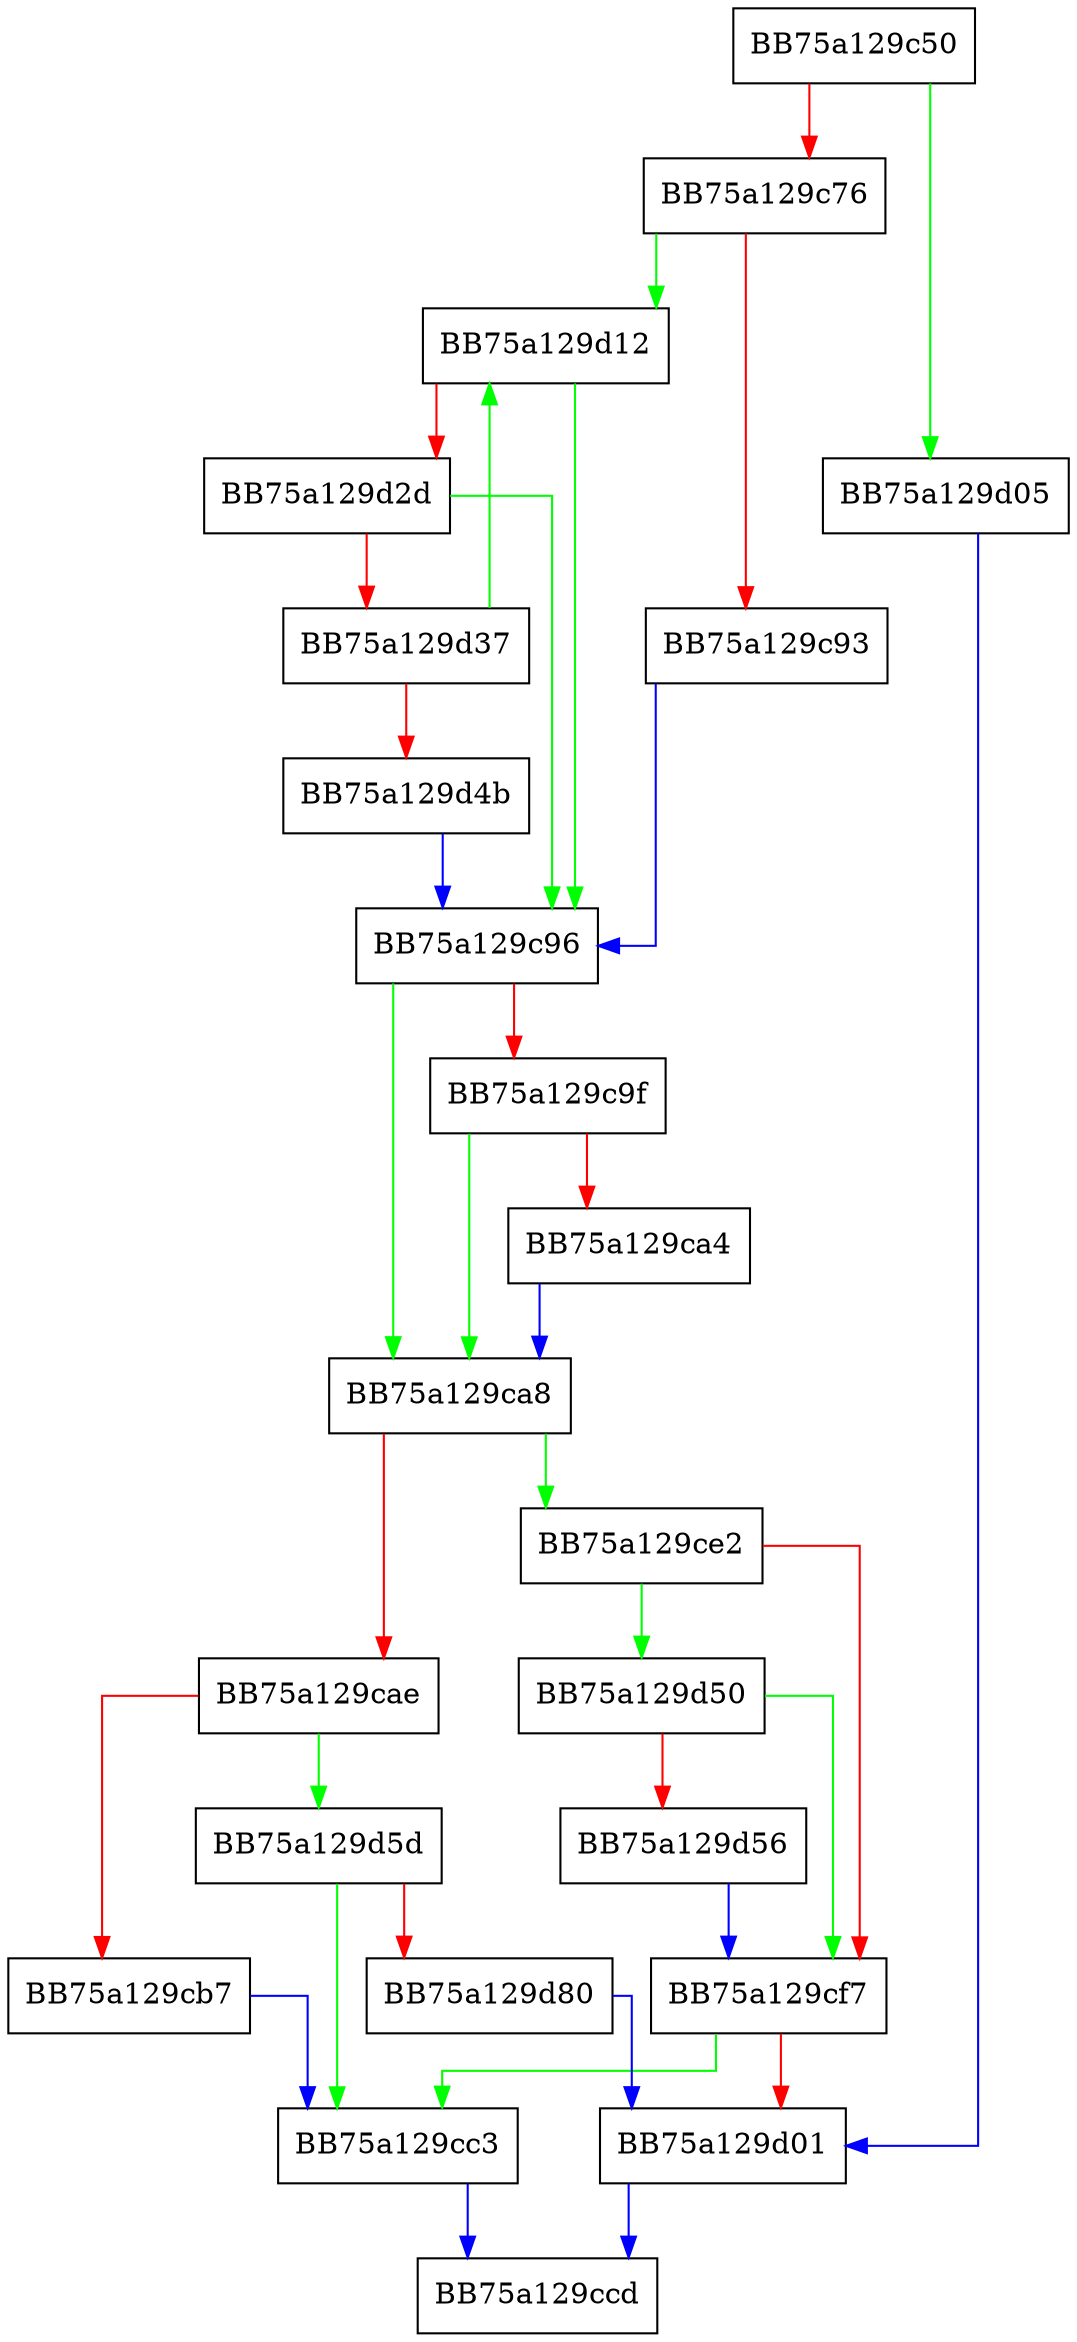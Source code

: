 digraph unwind_fast_dot_repeat {
  node [shape="box"];
  graph [splines=ortho];
  BB75a129c50 -> BB75a129d05 [color="green"];
  BB75a129c50 -> BB75a129c76 [color="red"];
  BB75a129c76 -> BB75a129d12 [color="green"];
  BB75a129c76 -> BB75a129c93 [color="red"];
  BB75a129c93 -> BB75a129c96 [color="blue"];
  BB75a129c96 -> BB75a129ca8 [color="green"];
  BB75a129c96 -> BB75a129c9f [color="red"];
  BB75a129c9f -> BB75a129ca8 [color="green"];
  BB75a129c9f -> BB75a129ca4 [color="red"];
  BB75a129ca4 -> BB75a129ca8 [color="blue"];
  BB75a129ca8 -> BB75a129ce2 [color="green"];
  BB75a129ca8 -> BB75a129cae [color="red"];
  BB75a129cae -> BB75a129d5d [color="green"];
  BB75a129cae -> BB75a129cb7 [color="red"];
  BB75a129cb7 -> BB75a129cc3 [color="blue"];
  BB75a129cc3 -> BB75a129ccd [color="blue"];
  BB75a129ce2 -> BB75a129d50 [color="green"];
  BB75a129ce2 -> BB75a129cf7 [color="red"];
  BB75a129cf7 -> BB75a129cc3 [color="green"];
  BB75a129cf7 -> BB75a129d01 [color="red"];
  BB75a129d01 -> BB75a129ccd [color="blue"];
  BB75a129d05 -> BB75a129d01 [color="blue"];
  BB75a129d12 -> BB75a129c96 [color="green"];
  BB75a129d12 -> BB75a129d2d [color="red"];
  BB75a129d2d -> BB75a129c96 [color="green"];
  BB75a129d2d -> BB75a129d37 [color="red"];
  BB75a129d37 -> BB75a129d12 [color="green"];
  BB75a129d37 -> BB75a129d4b [color="red"];
  BB75a129d4b -> BB75a129c96 [color="blue"];
  BB75a129d50 -> BB75a129cf7 [color="green"];
  BB75a129d50 -> BB75a129d56 [color="red"];
  BB75a129d56 -> BB75a129cf7 [color="blue"];
  BB75a129d5d -> BB75a129cc3 [color="green"];
  BB75a129d5d -> BB75a129d80 [color="red"];
  BB75a129d80 -> BB75a129d01 [color="blue"];
}